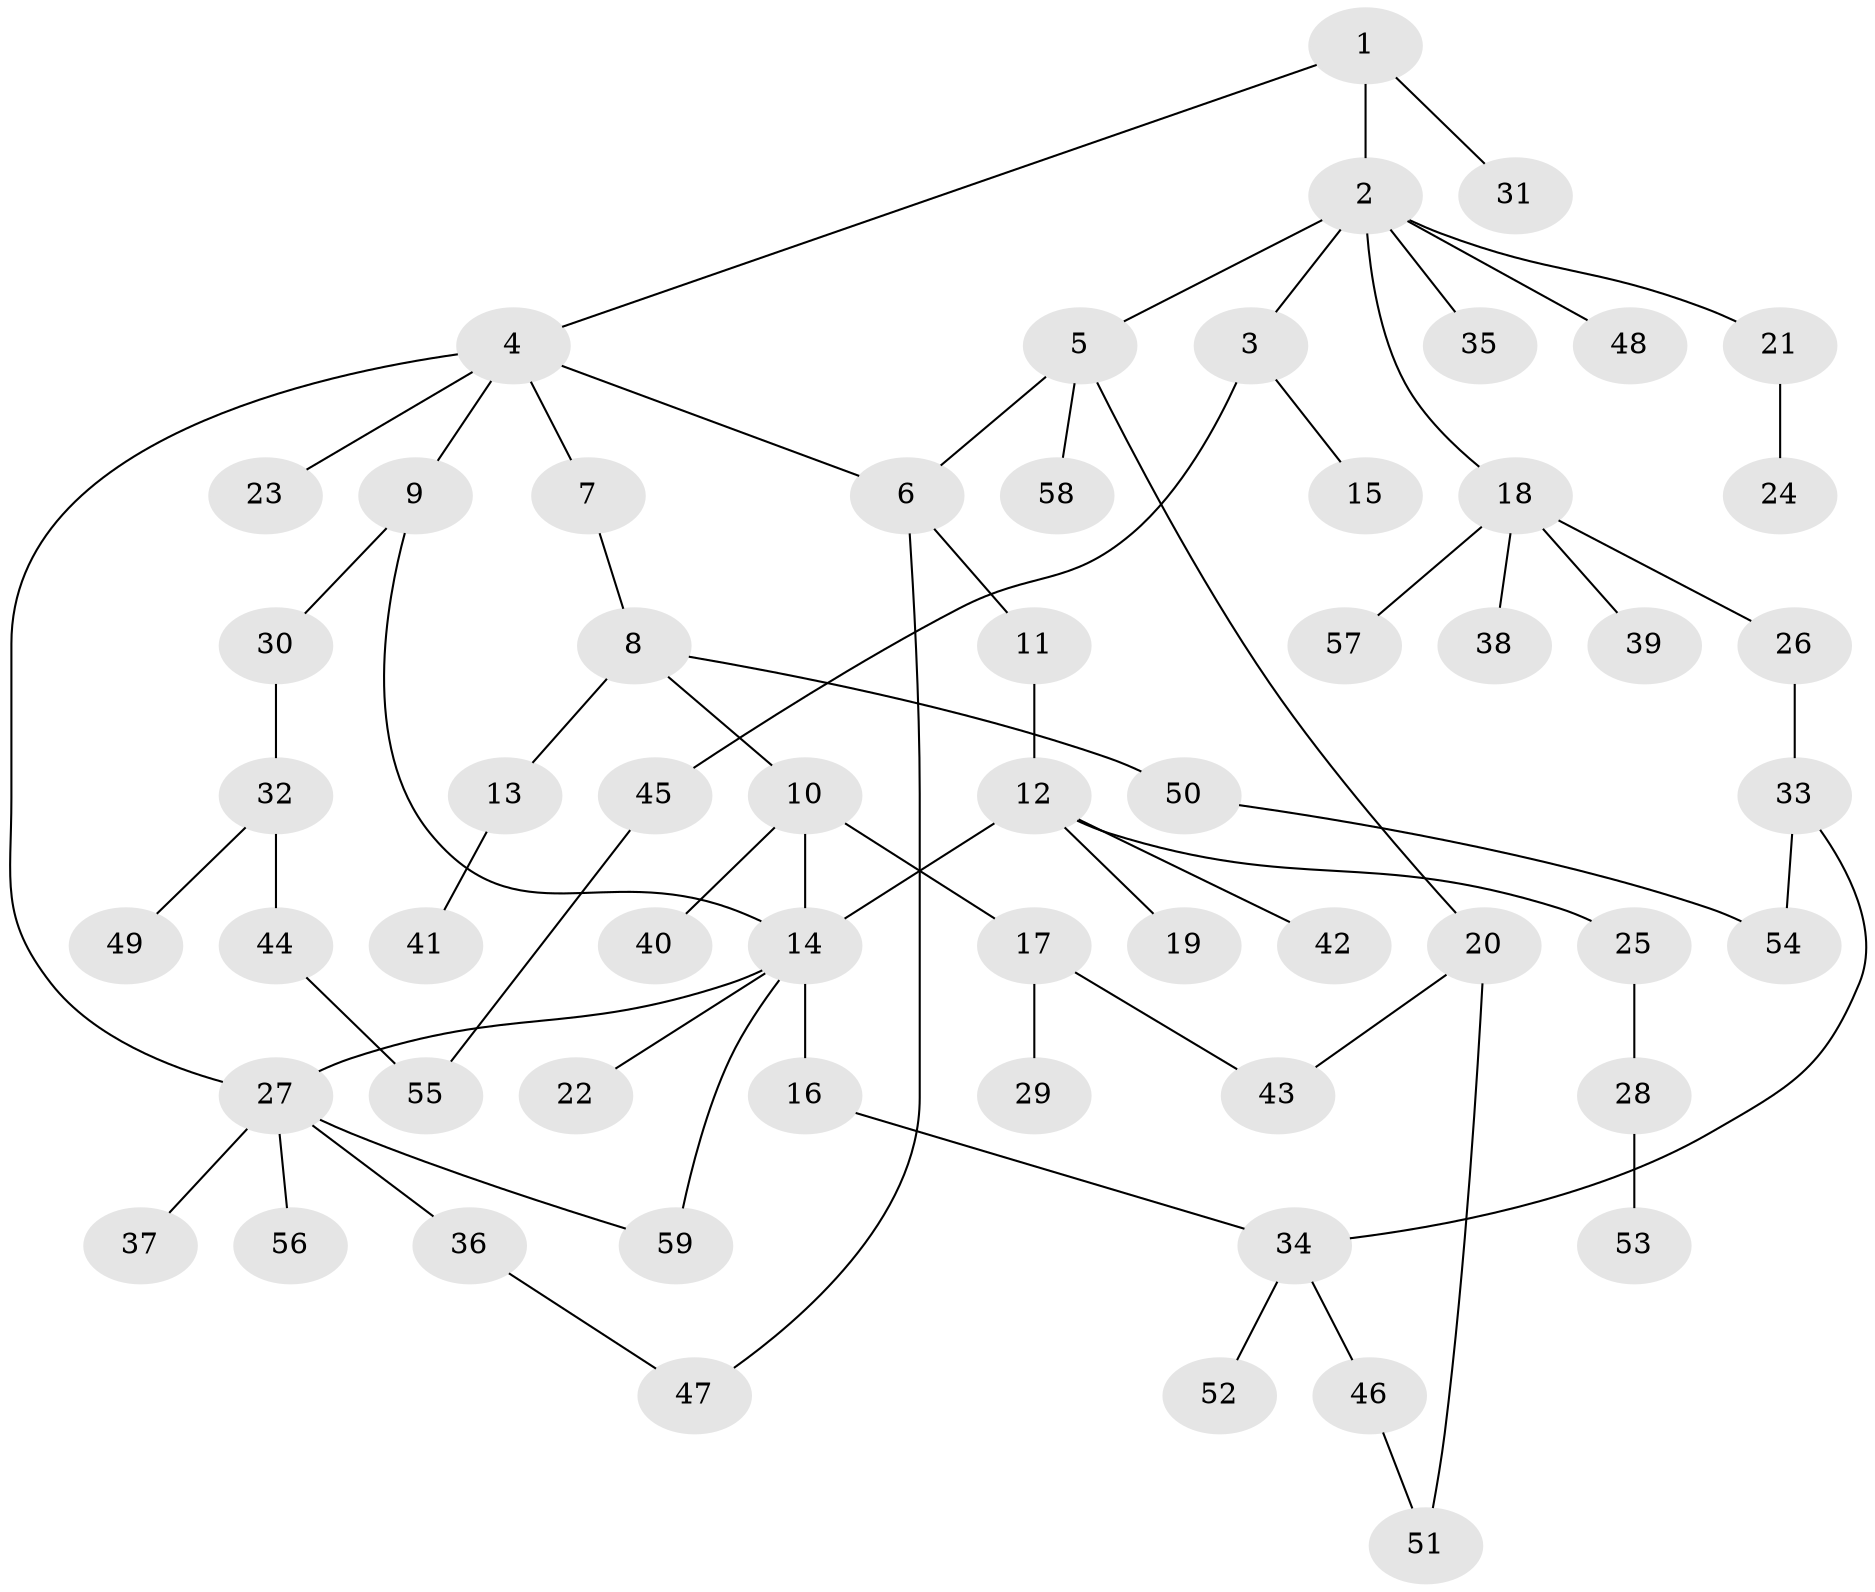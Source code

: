// Generated by graph-tools (version 1.1) at 2025/13/03/09/25 04:13:15]
// undirected, 59 vertices, 69 edges
graph export_dot {
graph [start="1"]
  node [color=gray90,style=filled];
  1;
  2;
  3;
  4;
  5;
  6;
  7;
  8;
  9;
  10;
  11;
  12;
  13;
  14;
  15;
  16;
  17;
  18;
  19;
  20;
  21;
  22;
  23;
  24;
  25;
  26;
  27;
  28;
  29;
  30;
  31;
  32;
  33;
  34;
  35;
  36;
  37;
  38;
  39;
  40;
  41;
  42;
  43;
  44;
  45;
  46;
  47;
  48;
  49;
  50;
  51;
  52;
  53;
  54;
  55;
  56;
  57;
  58;
  59;
  1 -- 2;
  1 -- 4;
  1 -- 31;
  2 -- 3;
  2 -- 5;
  2 -- 18;
  2 -- 21;
  2 -- 35;
  2 -- 48;
  3 -- 15;
  3 -- 45;
  4 -- 7;
  4 -- 9;
  4 -- 23;
  4 -- 6;
  4 -- 27;
  5 -- 6;
  5 -- 20;
  5 -- 58;
  6 -- 11;
  6 -- 47;
  7 -- 8;
  8 -- 10;
  8 -- 13;
  8 -- 50;
  9 -- 30;
  9 -- 14;
  10 -- 14;
  10 -- 17;
  10 -- 40;
  11 -- 12;
  12 -- 19;
  12 -- 25;
  12 -- 42;
  12 -- 14;
  13 -- 41;
  14 -- 16;
  14 -- 22;
  14 -- 27;
  14 -- 59;
  16 -- 34;
  17 -- 29;
  17 -- 43;
  18 -- 26;
  18 -- 38;
  18 -- 39;
  18 -- 57;
  20 -- 51;
  20 -- 43;
  21 -- 24;
  25 -- 28;
  26 -- 33;
  27 -- 36;
  27 -- 37;
  27 -- 56;
  27 -- 59;
  28 -- 53;
  30 -- 32;
  32 -- 44;
  32 -- 49;
  33 -- 54;
  33 -- 34;
  34 -- 46;
  34 -- 52;
  36 -- 47;
  44 -- 55;
  45 -- 55;
  46 -- 51;
  50 -- 54;
}
